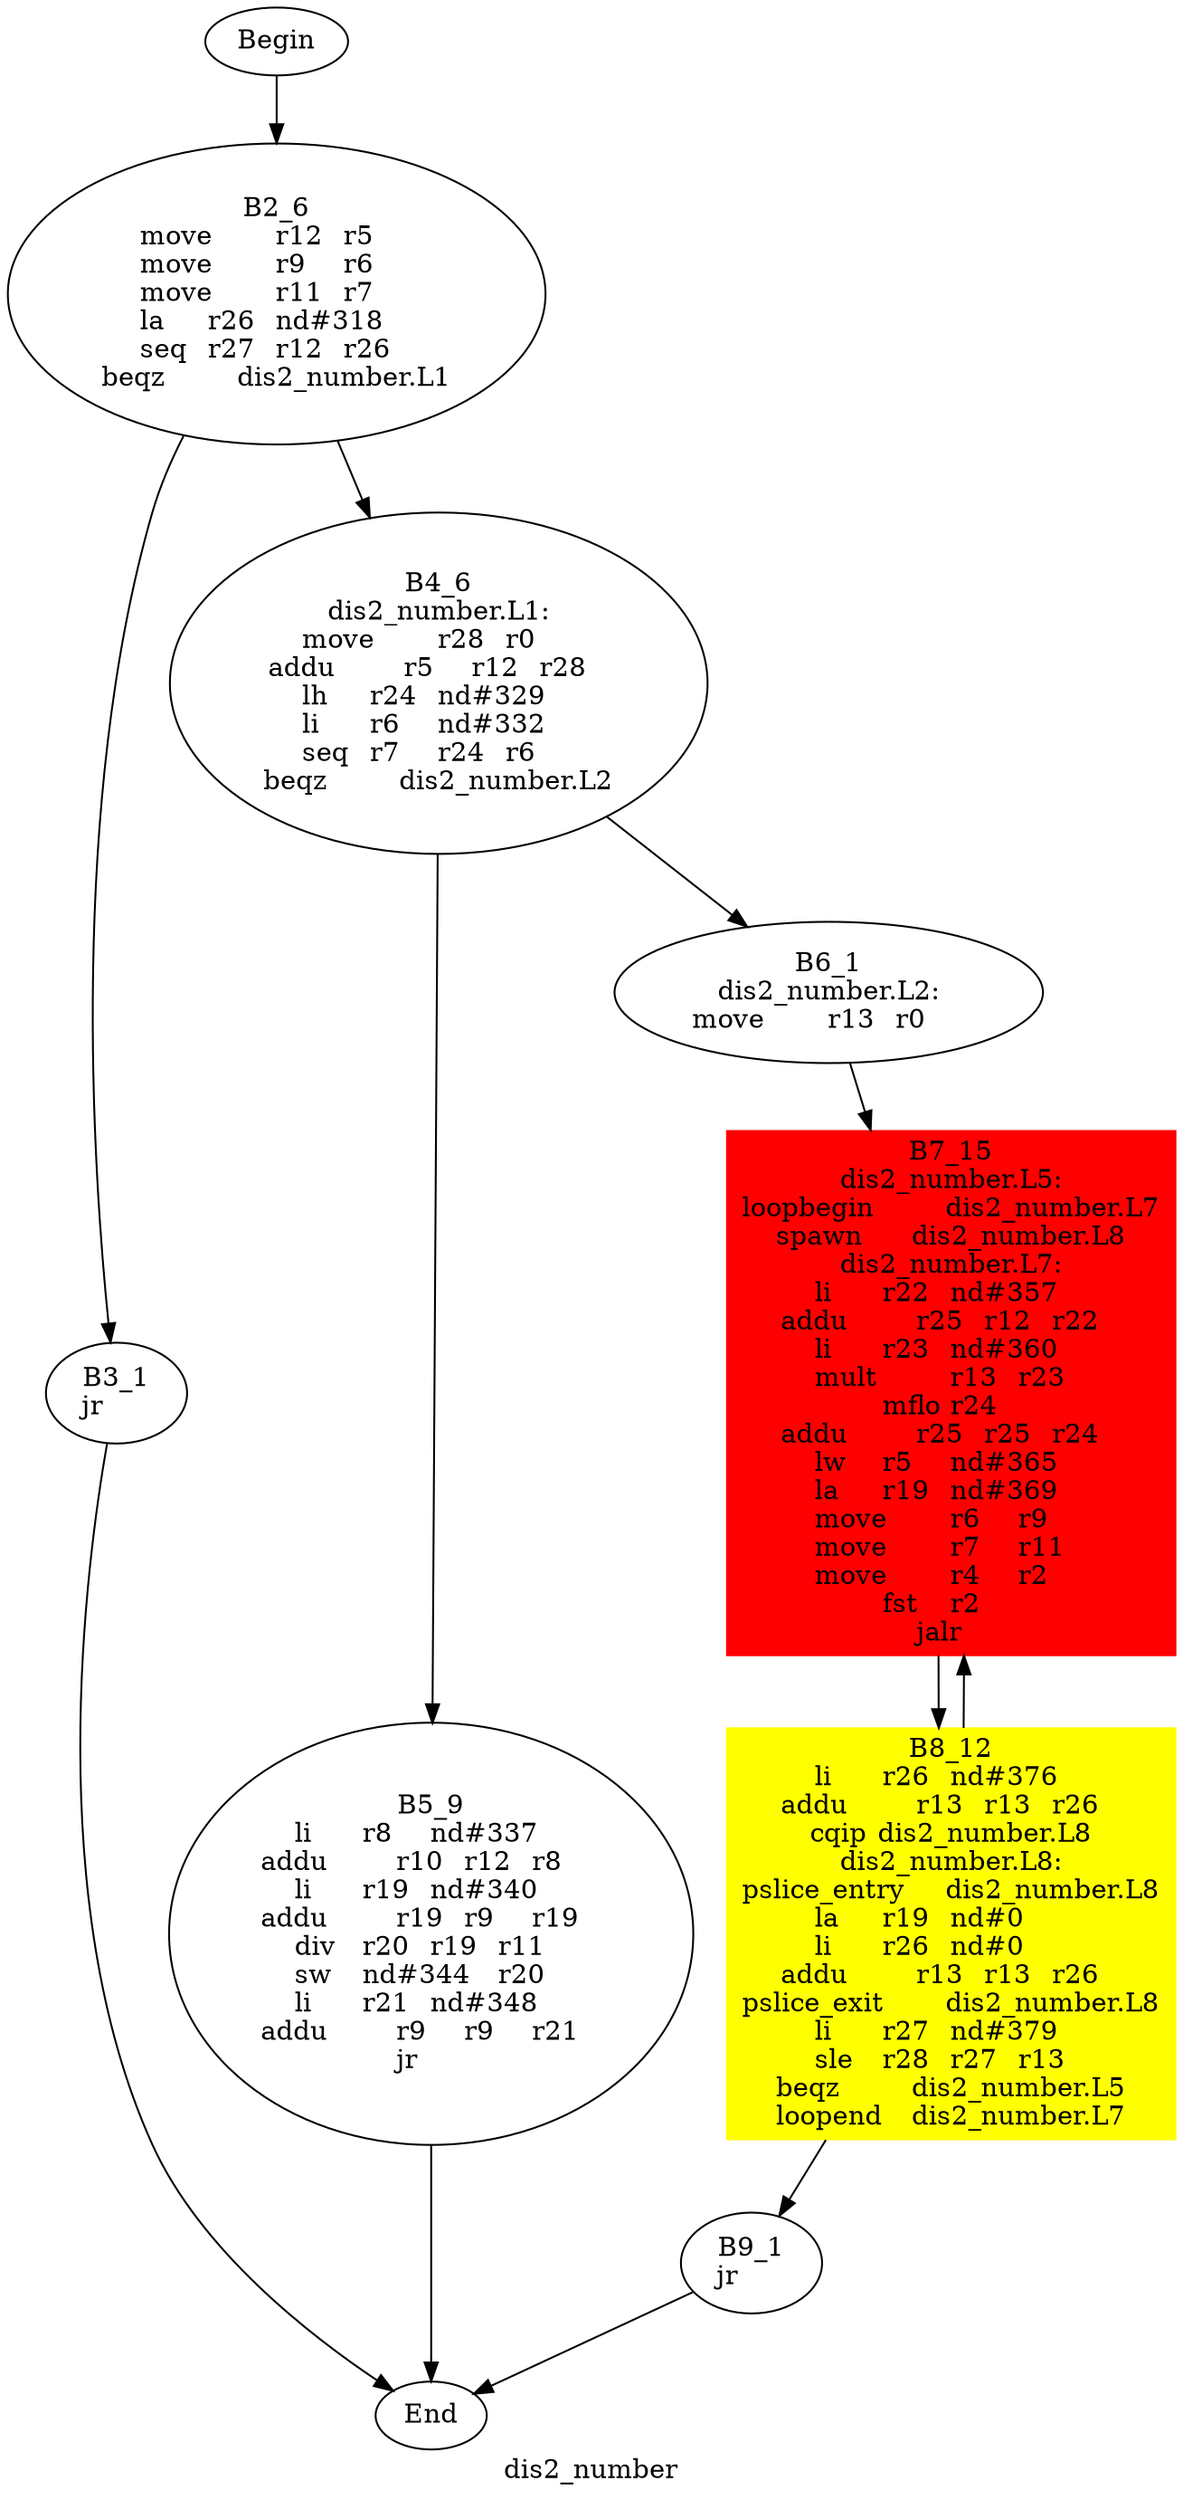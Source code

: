 digraph G{
	label = "dis2_number"	style = "dashed";
	color = purple;
	Node0 [label = "Begin"];
	Node0 -> {Node2 }
	Node1 [label = "End"];
	Node1 -> {}
	Node2 [label = "B2_6\nmove	r12	r5	\nmove	r9	r6	\nmove	r11	r7	\nla	r26	nd#318	\nseq	r27	r12	r26	\nbeqz	dis2_number.L1\n"];
	Node2 -> {Node3 Node4 }
	Node3 [label = "B3_1\njr	\n"];
	Node3 -> {Node1 }
	Node4 [label = "B4_6\ndis2_number.L1:\nmove	r28	r0	\naddu	r5	r12	r28	\nlh	r24	nd#329	\nli	r6	nd#332	\nseq	r7	r24	r6	\nbeqz	dis2_number.L2\n"];
	Node4 -> {Node5 Node6 }
	Node5 [label = "B5_9\nli	r8	nd#337	\naddu	r10	r12	r8	\nli	r19	nd#340	\naddu	r19	r9	r19	\ndiv	r20	r19	r11	\nsw	nd#344	r20	\nli	r21	nd#348	\naddu	r9	r9	r21	\njr	\n"];
	Node5 -> {Node1 }
	Node6 [label = "B6_1\ndis2_number.L2:\nmove	r13	r0	\n"];
	Node6 -> {Node7 }
	Node7 [label = "B7_15\ndis2_number.L5:\nloopbegin	dis2_number.L7\nspawn	dis2_number.L8\ndis2_number.L7:\nli	r22	nd#357	\naddu	r25	r12	r22	\nli	r23	nd#360	\nmult	r13	r23	\nmflo	r24	\naddu	r25	r25	r24	\nlw	r5	nd#365	\nla	r19	nd#369	\nmove	r6	r9	\nmove	r7	r11	\nmove	r4	r2	\nfst	r2	\njalr	\n"];
	Node7 -> {Node8 }
	Node8 [label = "B8_12\nli	r26	nd#376	\naddu	r13	r13	r26	\ncqip	dis2_number.L8\ndis2_number.L8:\npslice_entry	dis2_number.L8\nla	r19	nd#0	\nli	r26	nd#0	\naddu	r13	r13	r26	\npslice_exit	dis2_number.L8\nli	r27	nd#379	\nsle	r28	r27	r13	\nbeqz	dis2_number.L5\nloopend	dis2_number.L7\n"];
	Node8 -> {Node9 Node7 }
	Node9 [label = "B9_1\njr	\n"];
	Node9 -> {Node1 }
	Node7 [shape = box ,style=filled ,color=red];
	Node8 [shape = polygon ,style=filled ,color=yellow];
}

